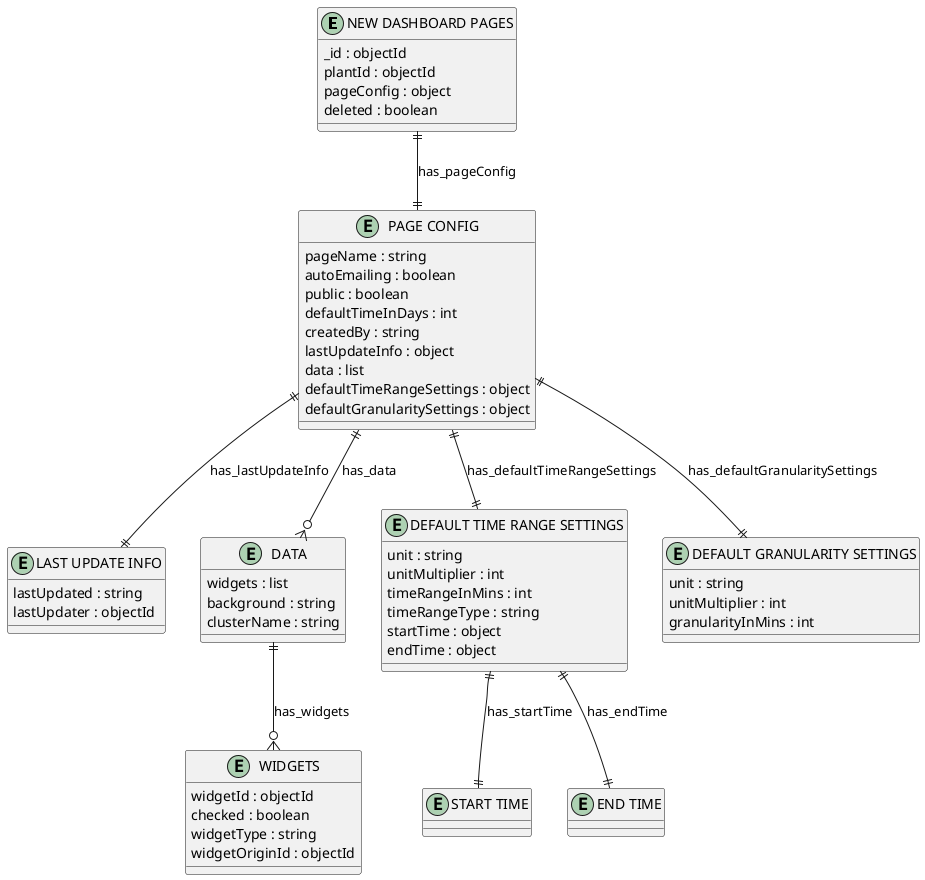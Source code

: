 @startuml NEW_DASHBOARD_PAGES_Diagram

entity "NEW DASHBOARD PAGES" as NEW_DASHBOARD_PAGES {
  _id : objectId
  plantId : objectId
  pageConfig : object
  deleted : boolean
}

entity "PAGE CONFIG" as PAGE_CONFIG {
  pageName : string
  autoEmailing : boolean
  public : boolean
  defaultTimeInDays : int
  createdBy : string
  lastUpdateInfo : object
  data : list
  defaultTimeRangeSettings : object
  defaultGranularitySettings : object
}

entity "LAST UPDATE INFO" as LAST_UPDATE_INFO {
  lastUpdated : string
  lastUpdater : objectId
}

entity "DATA" as DATA {
  widgets : list
  background : string
  clusterName : string
}

entity "WIDGETS" as WIDGETS {
  widgetId : objectId
  checked : boolean
  widgetType : string
  widgetOriginId : objectId
}

entity "DEFAULT TIME RANGE SETTINGS" as DEFAULT_TIME_RANGE_SETTINGS {
  unit : string
  unitMultiplier : int
  timeRangeInMins : int
  timeRangeType : string
  startTime : object
  endTime : object
}

entity "START TIME" as START_TIME {
}

entity "END TIME" as END_TIME {
}

entity "DEFAULT GRANULARITY SETTINGS" as DEFAULT_GRANULARITY_SETTINGS {
  unit : string
  unitMultiplier : int
  granularityInMins : int
}

' // Relationships
NEW_DASHBOARD_PAGES ||--|| PAGE_CONFIG : has_pageConfig
PAGE_CONFIG ||--|| LAST_UPDATE_INFO : has_lastUpdateInfo
PAGE_CONFIG ||--o{ DATA : has_data
DATA ||--o{ WIDGETS : has_widgets
PAGE_CONFIG ||--|| DEFAULT_TIME_RANGE_SETTINGS : has_defaultTimeRangeSettings
DEFAULT_TIME_RANGE_SETTINGS ||--|| START_TIME : has_startTime
DEFAULT_TIME_RANGE_SETTINGS ||--|| END_TIME : has_endTime
PAGE_CONFIG ||--|| DEFAULT_GRANULARITY_SETTINGS : has_defaultGranularitySettings
@enduml